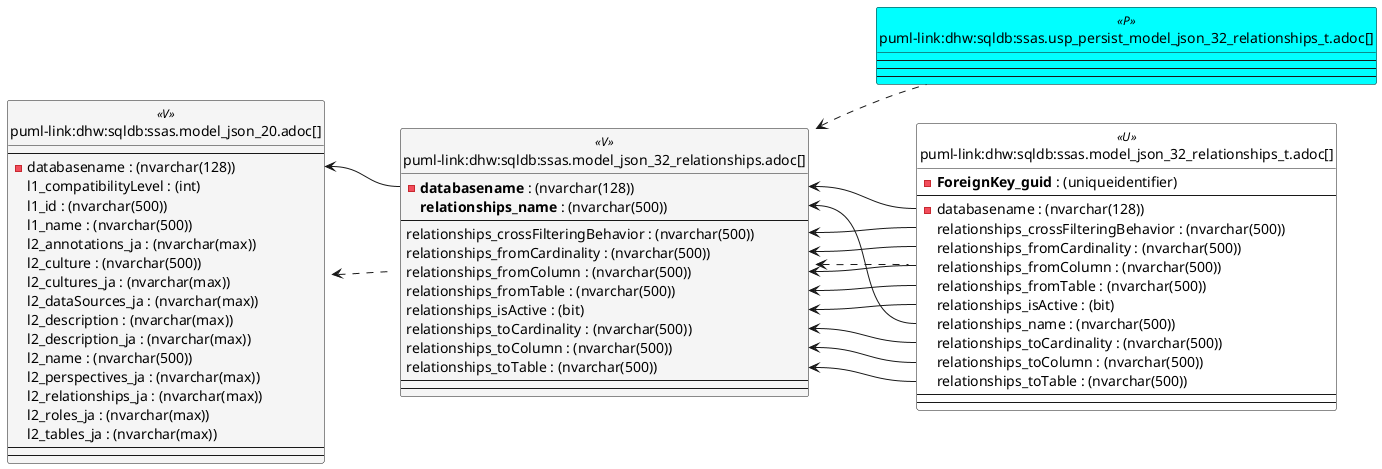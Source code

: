 @startuml
left to right direction
'top to bottom direction
hide circle
'avoide "." issues:
set namespaceSeparator none


skinparam class {
  BackgroundColor White
  BackgroundColor<<FN>> Yellow
  BackgroundColor<<FS>> Yellow
  BackgroundColor<<FT>> LightGray
  BackgroundColor<<IF>> Yellow
  BackgroundColor<<IS>> Yellow
  BackgroundColor<<P>> Aqua
  BackgroundColor<<PC>> Aqua
  BackgroundColor<<SN>> Yellow
  BackgroundColor<<SO>> SlateBlue
  BackgroundColor<<TF>> LightGray
  BackgroundColor<<TR>> Tomato
  BackgroundColor<<U>> White
  BackgroundColor<<V>> WhiteSmoke
  BackgroundColor<<X>> Aqua
  BackgroundColor<<external>> AliceBlue
}


entity "puml-link:dhw:sqldb:ssas.model_json_20.adoc[]" as ssas.model_json_20 << V >> {
  --
  - databasename : (nvarchar(128))
  l1_compatibilityLevel : (int)
  l1_id : (nvarchar(500))
  l1_name : (nvarchar(500))
  l2_annotations_ja : (nvarchar(max))
  l2_culture : (nvarchar(500))
  l2_cultures_ja : (nvarchar(max))
  l2_dataSources_ja : (nvarchar(max))
  l2_description : (nvarchar(max))
  l2_description_ja : (nvarchar(max))
  l2_name : (nvarchar(500))
  l2_perspectives_ja : (nvarchar(max))
  l2_relationships_ja : (nvarchar(max))
  l2_roles_ja : (nvarchar(max))
  l2_tables_ja : (nvarchar(max))
  --
  --
}

entity "puml-link:dhw:sqldb:ssas.model_json_32_relationships.adoc[]" as ssas.model_json_32_relationships << V >> {
  - **databasename** : (nvarchar(128))
  **relationships_name** : (nvarchar(500))
  --
  relationships_crossFilteringBehavior : (nvarchar(500))
  relationships_fromCardinality : (nvarchar(500))
  relationships_fromColumn : (nvarchar(500))
  relationships_fromTable : (nvarchar(500))
  relationships_isActive : (bit)
  relationships_toCardinality : (nvarchar(500))
  relationships_toColumn : (nvarchar(500))
  relationships_toTable : (nvarchar(500))
  --
  --
}

entity "puml-link:dhw:sqldb:ssas.model_json_32_relationships_t.adoc[]" as ssas.model_json_32_relationships_T << U >> {
  - **ForeignKey_guid** : (uniqueidentifier)
  --
  - databasename : (nvarchar(128))
  relationships_crossFilteringBehavior : (nvarchar(500))
  relationships_fromCardinality : (nvarchar(500))
  relationships_fromColumn : (nvarchar(500))
  relationships_fromTable : (nvarchar(500))
  relationships_isActive : (bit)
  relationships_name : (nvarchar(500))
  relationships_toCardinality : (nvarchar(500))
  relationships_toColumn : (nvarchar(500))
  relationships_toTable : (nvarchar(500))
  --
  --
}

entity "puml-link:dhw:sqldb:ssas.usp_persist_model_json_32_relationships_t.adoc[]" as ssas.usp_PERSIST_model_json_32_relationships_T << P >> {
  --
  --
  --
}

ssas.model_json_20 <.. ssas.model_json_32_relationships
ssas.model_json_32_relationships <.. ssas.model_json_32_relationships_T
ssas.model_json_32_relationships <.. ssas.usp_PERSIST_model_json_32_relationships_T
"ssas.model_json_20::databasename" <-- "ssas.model_json_32_relationships::databasename"
"ssas.model_json_32_relationships::databasename" <-- "ssas.model_json_32_relationships_T::databasename"
"ssas.model_json_32_relationships::relationships_crossFilteringBehavior" <-- "ssas.model_json_32_relationships_T::relationships_crossFilteringBehavior"
"ssas.model_json_32_relationships::relationships_fromCardinality" <-- "ssas.model_json_32_relationships_T::relationships_fromCardinality"
"ssas.model_json_32_relationships::relationships_fromColumn" <-- "ssas.model_json_32_relationships_T::relationships_fromColumn"
"ssas.model_json_32_relationships::relationships_fromTable" <-- "ssas.model_json_32_relationships_T::relationships_fromTable"
"ssas.model_json_32_relationships::relationships_isActive" <-- "ssas.model_json_32_relationships_T::relationships_isActive"
"ssas.model_json_32_relationships::relationships_name" <-- "ssas.model_json_32_relationships_T::relationships_name"
"ssas.model_json_32_relationships::relationships_toCardinality" <-- "ssas.model_json_32_relationships_T::relationships_toCardinality"
"ssas.model_json_32_relationships::relationships_toColumn" <-- "ssas.model_json_32_relationships_T::relationships_toColumn"
"ssas.model_json_32_relationships::relationships_toTable" <-- "ssas.model_json_32_relationships_T::relationships_toTable"
@enduml

